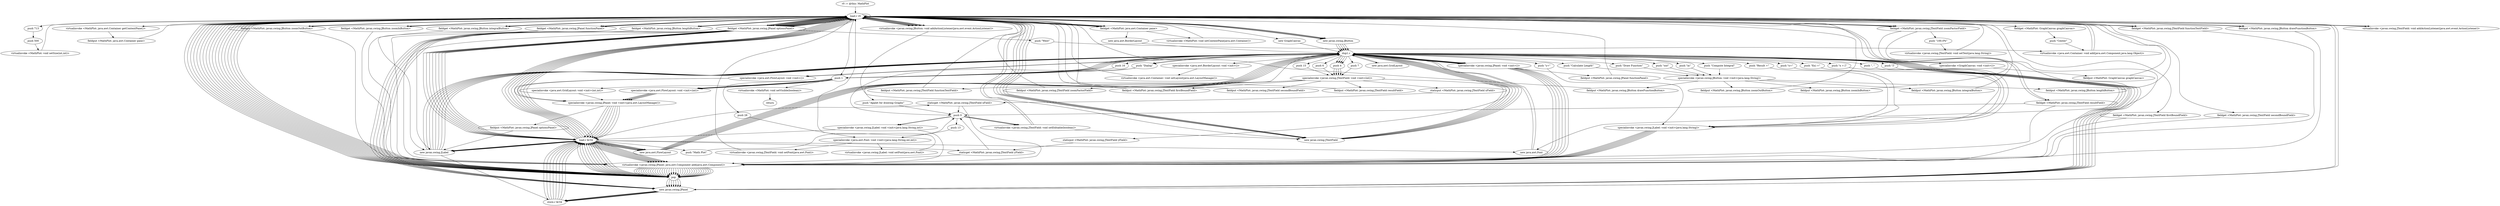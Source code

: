 digraph "" {
    "r0 := @this: MathPlot"
    "load.r r0"
    "r0 := @this: MathPlot"->"load.r r0";
    "push 713"
    "load.r r0"->"push 713";
    "push 500"
    "push 713"->"push 500";
    "virtualinvoke <MathPlot: void setSize(int,int)>"
    "push 500"->"virtualinvoke <MathPlot: void setSize(int,int)>";
    "virtualinvoke <MathPlot: void setSize(int,int)>"->"load.r r0";
    "load.r r0"->"load.r r0";
    "virtualinvoke <MathPlot: java.awt.Container getContentPane()>"
    "load.r r0"->"virtualinvoke <MathPlot: java.awt.Container getContentPane()>";
    "fieldput <MathPlot: java.awt.Container pane>"
    "virtualinvoke <MathPlot: java.awt.Container getContentPane()>"->"fieldput <MathPlot: java.awt.Container pane>";
    "fieldput <MathPlot: java.awt.Container pane>"->"load.r r0";
    "fieldget <MathPlot: java.awt.Container pane>"
    "load.r r0"->"fieldget <MathPlot: java.awt.Container pane>";
    "new java.awt.BorderLayout"
    "fieldget <MathPlot: java.awt.Container pane>"->"new java.awt.BorderLayout";
    "dup1.r"
    "new java.awt.BorderLayout"->"dup1.r";
    "specialinvoke <java.awt.BorderLayout: void <init>()>"
    "dup1.r"->"specialinvoke <java.awt.BorderLayout: void <init>()>";
    "virtualinvoke <java.awt.Container: void setLayout(java.awt.LayoutManager)>"
    "specialinvoke <java.awt.BorderLayout: void <init>()>"->"virtualinvoke <java.awt.Container: void setLayout(java.awt.LayoutManager)>";
    "virtualinvoke <java.awt.Container: void setLayout(java.awt.LayoutManager)>"->"load.r r0";
    "new javax.swing.JTextField"
    "load.r r0"->"new javax.swing.JTextField";
    "new javax.swing.JTextField"->"dup1.r";
    "push 15"
    "dup1.r"->"push 15";
    "specialinvoke <javax.swing.JTextField: void <init>(int)>"
    "push 15"->"specialinvoke <javax.swing.JTextField: void <init>(int)>";
    "fieldput <MathPlot: javax.swing.JTextField functionTextField>"
    "specialinvoke <javax.swing.JTextField: void <init>(int)>"->"fieldput <MathPlot: javax.swing.JTextField functionTextField>";
    "fieldput <MathPlot: javax.swing.JTextField functionTextField>"->"load.r r0";
    "fieldget <MathPlot: javax.swing.JTextField functionTextField>"
    "load.r r0"->"fieldget <MathPlot: javax.swing.JTextField functionTextField>";
    "fieldget <MathPlot: javax.swing.JTextField functionTextField>"->"load.r r0";
    "virtualinvoke <javax.swing.JTextField: void addActionListener(java.awt.event.ActionListener)>"
    "load.r r0"->"virtualinvoke <javax.swing.JTextField: void addActionListener(java.awt.event.ActionListener)>";
    "virtualinvoke <javax.swing.JTextField: void addActionListener(java.awt.event.ActionListener)>"->"load.r r0";
    "new javax.swing.JButton"
    "load.r r0"->"new javax.swing.JButton";
    "new javax.swing.JButton"->"dup1.r";
    "push \"Draw Function\""
    "dup1.r"->"push \"Draw Function\"";
    "specialinvoke <javax.swing.JButton: void <init>(java.lang.String)>"
    "push \"Draw Function\""->"specialinvoke <javax.swing.JButton: void <init>(java.lang.String)>";
    "fieldput <MathPlot: javax.swing.JButton drawFunctionButton>"
    "specialinvoke <javax.swing.JButton: void <init>(java.lang.String)>"->"fieldput <MathPlot: javax.swing.JButton drawFunctionButton>";
    "fieldput <MathPlot: javax.swing.JButton drawFunctionButton>"->"load.r r0";
    "fieldget <MathPlot: javax.swing.JButton drawFunctionButton>"
    "load.r r0"->"fieldget <MathPlot: javax.swing.JButton drawFunctionButton>";
    "fieldget <MathPlot: javax.swing.JButton drawFunctionButton>"->"load.r r0";
    "virtualinvoke <javax.swing.JButton: void addActionListener(java.awt.event.ActionListener)>"
    "load.r r0"->"virtualinvoke <javax.swing.JButton: void addActionListener(java.awt.event.ActionListener)>";
    "virtualinvoke <javax.swing.JButton: void addActionListener(java.awt.event.ActionListener)>"->"load.r r0";
    "load.r r0"->"new javax.swing.JButton";
    "new javax.swing.JButton"->"dup1.r";
    "push \"out\""
    "dup1.r"->"push \"out\"";
    "push \"out\""->"specialinvoke <javax.swing.JButton: void <init>(java.lang.String)>";
    "fieldput <MathPlot: javax.swing.JButton zoomOutButton>"
    "specialinvoke <javax.swing.JButton: void <init>(java.lang.String)>"->"fieldput <MathPlot: javax.swing.JButton zoomOutButton>";
    "fieldput <MathPlot: javax.swing.JButton zoomOutButton>"->"load.r r0";
    "fieldget <MathPlot: javax.swing.JButton zoomOutButton>"
    "load.r r0"->"fieldget <MathPlot: javax.swing.JButton zoomOutButton>";
    "fieldget <MathPlot: javax.swing.JButton zoomOutButton>"->"load.r r0";
    "load.r r0"->"virtualinvoke <javax.swing.JButton: void addActionListener(java.awt.event.ActionListener)>";
    "virtualinvoke <javax.swing.JButton: void addActionListener(java.awt.event.ActionListener)>"->"load.r r0";
    "load.r r0"->"new javax.swing.JTextField";
    "new javax.swing.JTextField"->"dup1.r";
    "push 6"
    "dup1.r"->"push 6";
    "push 6"->"specialinvoke <javax.swing.JTextField: void <init>(int)>";
    "fieldput <MathPlot: javax.swing.JTextField zoomFactorField>"
    "specialinvoke <javax.swing.JTextField: void <init>(int)>"->"fieldput <MathPlot: javax.swing.JTextField zoomFactorField>";
    "fieldput <MathPlot: javax.swing.JTextField zoomFactorField>"->"load.r r0";
    "fieldget <MathPlot: javax.swing.JTextField zoomFactorField>"
    "load.r r0"->"fieldget <MathPlot: javax.swing.JTextField zoomFactorField>";
    "new java.awt.Font"
    "fieldget <MathPlot: javax.swing.JTextField zoomFactorField>"->"new java.awt.Font";
    "new java.awt.Font"->"dup1.r";
    "push \"Dialog\""
    "dup1.r"->"push \"Dialog\"";
    "push 0"
    "push \"Dialog\""->"push 0";
    "push 13"
    "push 0"->"push 13";
    "specialinvoke <java.awt.Font: void <init>(java.lang.String,int,int)>"
    "push 13"->"specialinvoke <java.awt.Font: void <init>(java.lang.String,int,int)>";
    "virtualinvoke <javax.swing.JTextField: void setFont(java.awt.Font)>"
    "specialinvoke <java.awt.Font: void <init>(java.lang.String,int,int)>"->"virtualinvoke <javax.swing.JTextField: void setFont(java.awt.Font)>";
    "virtualinvoke <javax.swing.JTextField: void setFont(java.awt.Font)>"->"load.r r0";
    "load.r r0"->"fieldget <MathPlot: javax.swing.JTextField zoomFactorField>";
    "fieldget <MathPlot: javax.swing.JTextField zoomFactorField>"->"load.r r0";
    "load.r r0"->"virtualinvoke <javax.swing.JTextField: void addActionListener(java.awt.event.ActionListener)>";
    "virtualinvoke <javax.swing.JTextField: void addActionListener(java.awt.event.ActionListener)>"->"load.r r0";
    "load.r r0"->"fieldget <MathPlot: javax.swing.JTextField zoomFactorField>";
    "push \"100.0%\""
    "fieldget <MathPlot: javax.swing.JTextField zoomFactorField>"->"push \"100.0%\"";
    "virtualinvoke <javax.swing.JTextField: void setText(java.lang.String)>"
    "push \"100.0%\""->"virtualinvoke <javax.swing.JTextField: void setText(java.lang.String)>";
    "virtualinvoke <javax.swing.JTextField: void setText(java.lang.String)>"->"load.r r0";
    "load.r r0"->"new javax.swing.JButton";
    "new javax.swing.JButton"->"dup1.r";
    "push \"in\""
    "dup1.r"->"push \"in\"";
    "push \"in\""->"specialinvoke <javax.swing.JButton: void <init>(java.lang.String)>";
    "fieldput <MathPlot: javax.swing.JButton zoomInButton>"
    "specialinvoke <javax.swing.JButton: void <init>(java.lang.String)>"->"fieldput <MathPlot: javax.swing.JButton zoomInButton>";
    "fieldput <MathPlot: javax.swing.JButton zoomInButton>"->"load.r r0";
    "fieldget <MathPlot: javax.swing.JButton zoomInButton>"
    "load.r r0"->"fieldget <MathPlot: javax.swing.JButton zoomInButton>";
    "fieldget <MathPlot: javax.swing.JButton zoomInButton>"->"load.r r0";
    "load.r r0"->"virtualinvoke <javax.swing.JButton: void addActionListener(java.awt.event.ActionListener)>";
    "virtualinvoke <javax.swing.JButton: void addActionListener(java.awt.event.ActionListener)>"->"load.r r0";
    "load.r r0"->"new javax.swing.JTextField";
    "new javax.swing.JTextField"->"dup1.r";
    "push 4"
    "dup1.r"->"push 4";
    "push 4"->"specialinvoke <javax.swing.JTextField: void <init>(int)>";
    "fieldput <MathPlot: javax.swing.JTextField firstBoundField>"
    "specialinvoke <javax.swing.JTextField: void <init>(int)>"->"fieldput <MathPlot: javax.swing.JTextField firstBoundField>";
    "fieldput <MathPlot: javax.swing.JTextField firstBoundField>"->"load.r r0";
    "load.r r0"->"new javax.swing.JTextField";
    "new javax.swing.JTextField"->"dup1.r";
    "dup1.r"->"push 4";
    "push 4"->"specialinvoke <javax.swing.JTextField: void <init>(int)>";
    "fieldput <MathPlot: javax.swing.JTextField secondBoundField>"
    "specialinvoke <javax.swing.JTextField: void <init>(int)>"->"fieldput <MathPlot: javax.swing.JTextField secondBoundField>";
    "fieldput <MathPlot: javax.swing.JTextField secondBoundField>"->"load.r r0";
    "load.r r0"->"new javax.swing.JTextField";
    "new javax.swing.JTextField"->"dup1.r";
    "push 7"
    "dup1.r"->"push 7";
    "push 7"->"specialinvoke <javax.swing.JTextField: void <init>(int)>";
    "fieldput <MathPlot: javax.swing.JTextField resultField>"
    "specialinvoke <javax.swing.JTextField: void <init>(int)>"->"fieldput <MathPlot: javax.swing.JTextField resultField>";
    "fieldput <MathPlot: javax.swing.JTextField resultField>"->"load.r r0";
    "fieldget <MathPlot: javax.swing.JTextField resultField>"
    "load.r r0"->"fieldget <MathPlot: javax.swing.JTextField resultField>";
    "fieldget <MathPlot: javax.swing.JTextField resultField>"->"push 0";
    "virtualinvoke <javax.swing.JTextField: void setEditable(boolean)>"
    "push 0"->"virtualinvoke <javax.swing.JTextField: void setEditable(boolean)>";
    "virtualinvoke <javax.swing.JTextField: void setEditable(boolean)>"->"load.r r0";
    "load.r r0"->"new javax.swing.JButton";
    "new javax.swing.JButton"->"dup1.r";
    "push \"Compute Integral\""
    "dup1.r"->"push \"Compute Integral\"";
    "push \"Compute Integral\""->"specialinvoke <javax.swing.JButton: void <init>(java.lang.String)>";
    "fieldput <MathPlot: javax.swing.JButton integralButton>"
    "specialinvoke <javax.swing.JButton: void <init>(java.lang.String)>"->"fieldput <MathPlot: javax.swing.JButton integralButton>";
    "fieldput <MathPlot: javax.swing.JButton integralButton>"->"load.r r0";
    "fieldget <MathPlot: javax.swing.JButton integralButton>"
    "load.r r0"->"fieldget <MathPlot: javax.swing.JButton integralButton>";
    "fieldget <MathPlot: javax.swing.JButton integralButton>"->"load.r r0";
    "load.r r0"->"virtualinvoke <javax.swing.JButton: void addActionListener(java.awt.event.ActionListener)>";
    "virtualinvoke <javax.swing.JButton: void addActionListener(java.awt.event.ActionListener)>"->"load.r r0";
    "load.r r0"->"new javax.swing.JButton";
    "new javax.swing.JButton"->"dup1.r";
    "push \"Calculate Length\""
    "dup1.r"->"push \"Calculate Length\"";
    "push \"Calculate Length\""->"specialinvoke <javax.swing.JButton: void <init>(java.lang.String)>";
    "fieldput <MathPlot: javax.swing.JButton lengthButton>"
    "specialinvoke <javax.swing.JButton: void <init>(java.lang.String)>"->"fieldput <MathPlot: javax.swing.JButton lengthButton>";
    "fieldput <MathPlot: javax.swing.JButton lengthButton>"->"load.r r0";
    "fieldget <MathPlot: javax.swing.JButton lengthButton>"
    "load.r r0"->"fieldget <MathPlot: javax.swing.JButton lengthButton>";
    "fieldget <MathPlot: javax.swing.JButton lengthButton>"->"load.r r0";
    "load.r r0"->"virtualinvoke <javax.swing.JButton: void addActionListener(java.awt.event.ActionListener)>";
    "virtualinvoke <javax.swing.JButton: void addActionListener(java.awt.event.ActionListener)>"->"new javax.swing.JTextField";
    "new javax.swing.JTextField"->"dup1.r";
    "dup1.r"->"push 4";
    "push 4"->"specialinvoke <javax.swing.JTextField: void <init>(int)>";
    "staticput <MathPlot: javax.swing.JTextField xField>"
    "specialinvoke <javax.swing.JTextField: void <init>(int)>"->"staticput <MathPlot: javax.swing.JTextField xField>";
    "staticget <MathPlot: javax.swing.JTextField xField>"
    "staticput <MathPlot: javax.swing.JTextField xField>"->"staticget <MathPlot: javax.swing.JTextField xField>";
    "staticget <MathPlot: javax.swing.JTextField xField>"->"push 0";
    "push 0"->"virtualinvoke <javax.swing.JTextField: void setEditable(boolean)>";
    "virtualinvoke <javax.swing.JTextField: void setEditable(boolean)>"->"new javax.swing.JTextField";
    "new javax.swing.JTextField"->"dup1.r";
    "dup1.r"->"push 4";
    "push 4"->"specialinvoke <javax.swing.JTextField: void <init>(int)>";
    "staticput <MathPlot: javax.swing.JTextField yField>"
    "specialinvoke <javax.swing.JTextField: void <init>(int)>"->"staticput <MathPlot: javax.swing.JTextField yField>";
    "staticget <MathPlot: javax.swing.JTextField yField>"
    "staticput <MathPlot: javax.swing.JTextField yField>"->"staticget <MathPlot: javax.swing.JTextField yField>";
    "staticget <MathPlot: javax.swing.JTextField yField>"->"push 0";
    "push 0"->"virtualinvoke <javax.swing.JTextField: void setEditable(boolean)>";
    "virtualinvoke <javax.swing.JTextField: void setEditable(boolean)>"->"load.r r0";
    "new javax.swing.JPanel"
    "load.r r0"->"new javax.swing.JPanel";
    "new javax.swing.JPanel"->"dup1.r";
    "new java.awt.GridLayout"
    "dup1.r"->"new java.awt.GridLayout";
    "new java.awt.GridLayout"->"dup1.r";
    "push 16"
    "dup1.r"->"push 16";
    "push 1"
    "push 16"->"push 1";
    "specialinvoke <java.awt.GridLayout: void <init>(int,int)>"
    "push 1"->"specialinvoke <java.awt.GridLayout: void <init>(int,int)>";
    "specialinvoke <javax.swing.JPanel: void <init>(java.awt.LayoutManager)>"
    "specialinvoke <java.awt.GridLayout: void <init>(int,int)>"->"specialinvoke <javax.swing.JPanel: void <init>(java.awt.LayoutManager)>";
    "fieldput <MathPlot: javax.swing.JPanel optionsPanel>"
    "specialinvoke <javax.swing.JPanel: void <init>(java.awt.LayoutManager)>"->"fieldput <MathPlot: javax.swing.JPanel optionsPanel>";
    "new javax.swing.JLabel"
    "fieldput <MathPlot: javax.swing.JPanel optionsPanel>"->"new javax.swing.JLabel";
    "store.r $r34"
    "new javax.swing.JLabel"->"store.r $r34";
    "load.r $r34"
    "store.r $r34"->"load.r $r34";
    "push \"Math Plot\""
    "load.r $r34"->"push \"Math Plot\"";
    "push \"Math Plot\""->"push 0";
    "specialinvoke <javax.swing.JLabel: void <init>(java.lang.String,int)>"
    "push 0"->"specialinvoke <javax.swing.JLabel: void <init>(java.lang.String,int)>";
    "specialinvoke <javax.swing.JLabel: void <init>(java.lang.String,int)>"->"load.r $r34";
    "load.r $r34"->"new java.awt.Font";
    "new java.awt.Font"->"dup1.r";
    "dup1.r"->"push \"Dialog\"";
    "push \"Dialog\""->"push 1";
    "push 28"
    "push 1"->"push 28";
    "push 28"->"specialinvoke <java.awt.Font: void <init>(java.lang.String,int,int)>";
    "virtualinvoke <javax.swing.JLabel: void setFont(java.awt.Font)>"
    "specialinvoke <java.awt.Font: void <init>(java.lang.String,int,int)>"->"virtualinvoke <javax.swing.JLabel: void setFont(java.awt.Font)>";
    "virtualinvoke <javax.swing.JLabel: void setFont(java.awt.Font)>"->"load.r r0";
    "fieldget <MathPlot: javax.swing.JPanel optionsPanel>"
    "load.r r0"->"fieldget <MathPlot: javax.swing.JPanel optionsPanel>";
    "fieldget <MathPlot: javax.swing.JPanel optionsPanel>"->"load.r $r34";
    "virtualinvoke <javax.swing.JPanel: java.awt.Component add(java.awt.Component)>"
    "load.r $r34"->"virtualinvoke <javax.swing.JPanel: java.awt.Component add(java.awt.Component)>";
    "pop"
    "virtualinvoke <javax.swing.JPanel: java.awt.Component add(java.awt.Component)>"->"pop";
    "pop"->"load.r r0";
    "load.r r0"->"fieldget <MathPlot: javax.swing.JPanel optionsPanel>";
    "fieldget <MathPlot: javax.swing.JPanel optionsPanel>"->"new javax.swing.JLabel";
    "new javax.swing.JLabel"->"dup1.r";
    "push \"Applet for drawing Graphs\""
    "dup1.r"->"push \"Applet for drawing Graphs\"";
    "push \"Applet for drawing Graphs\""->"push 0";
    "push 0"->"specialinvoke <javax.swing.JLabel: void <init>(java.lang.String,int)>";
    "specialinvoke <javax.swing.JLabel: void <init>(java.lang.String,int)>"->"virtualinvoke <javax.swing.JPanel: java.awt.Component add(java.awt.Component)>";
    "virtualinvoke <javax.swing.JPanel: java.awt.Component add(java.awt.Component)>"->"pop";
    "pop"->"load.r r0";
    "load.r r0"->"fieldget <MathPlot: javax.swing.JPanel optionsPanel>";
    "fieldget <MathPlot: javax.swing.JPanel optionsPanel>"->"new javax.swing.JPanel";
    "new javax.swing.JPanel"->"dup1.r";
    "specialinvoke <javax.swing.JPanel: void <init>()>"
    "dup1.r"->"specialinvoke <javax.swing.JPanel: void <init>()>";
    "specialinvoke <javax.swing.JPanel: void <init>()>"->"virtualinvoke <javax.swing.JPanel: java.awt.Component add(java.awt.Component)>";
    "virtualinvoke <javax.swing.JPanel: java.awt.Component add(java.awt.Component)>"->"pop";
    "pop"->"load.r r0";
    "load.r r0"->"new javax.swing.JPanel";
    "new javax.swing.JPanel"->"dup1.r";
    "dup1.r"->"specialinvoke <javax.swing.JPanel: void <init>()>";
    "fieldput <MathPlot: javax.swing.JPanel functionPanel>"
    "specialinvoke <javax.swing.JPanel: void <init>()>"->"fieldput <MathPlot: javax.swing.JPanel functionPanel>";
    "fieldput <MathPlot: javax.swing.JPanel functionPanel>"->"load.r r0";
    "fieldget <MathPlot: javax.swing.JPanel functionPanel>"
    "load.r r0"->"fieldget <MathPlot: javax.swing.JPanel functionPanel>";
    "fieldget <MathPlot: javax.swing.JPanel functionPanel>"->"new javax.swing.JLabel";
    "new javax.swing.JLabel"->"dup1.r";
    "push \"f(x) =\""
    "dup1.r"->"push \"f(x) =\"";
    "specialinvoke <javax.swing.JLabel: void <init>(java.lang.String)>"
    "push \"f(x) =\""->"specialinvoke <javax.swing.JLabel: void <init>(java.lang.String)>";
    "specialinvoke <javax.swing.JLabel: void <init>(java.lang.String)>"->"virtualinvoke <javax.swing.JPanel: java.awt.Component add(java.awt.Component)>";
    "virtualinvoke <javax.swing.JPanel: java.awt.Component add(java.awt.Component)>"->"pop";
    "pop"->"load.r r0";
    "load.r r0"->"fieldget <MathPlot: javax.swing.JPanel functionPanel>";
    "fieldget <MathPlot: javax.swing.JPanel functionPanel>"->"load.r r0";
    "load.r r0"->"fieldget <MathPlot: javax.swing.JTextField functionTextField>";
    "fieldget <MathPlot: javax.swing.JTextField functionTextField>"->"virtualinvoke <javax.swing.JPanel: java.awt.Component add(java.awt.Component)>";
    "virtualinvoke <javax.swing.JPanel: java.awt.Component add(java.awt.Component)>"->"pop";
    "pop"->"load.r r0";
    "load.r r0"->"fieldget <MathPlot: javax.swing.JPanel optionsPanel>";
    "fieldget <MathPlot: javax.swing.JPanel optionsPanel>"->"load.r r0";
    "load.r r0"->"fieldget <MathPlot: javax.swing.JPanel functionPanel>";
    "fieldget <MathPlot: javax.swing.JPanel functionPanel>"->"virtualinvoke <javax.swing.JPanel: java.awt.Component add(java.awt.Component)>";
    "virtualinvoke <javax.swing.JPanel: java.awt.Component add(java.awt.Component)>"->"pop";
    "pop"->"new javax.swing.JPanel";
    "new javax.swing.JPanel"->"store.r $r34";
    "store.r $r34"->"load.r $r34";
    "new java.awt.FlowLayout"
    "load.r $r34"->"new java.awt.FlowLayout";
    "new java.awt.FlowLayout"->"dup1.r";
    "dup1.r"->"push 1";
    "specialinvoke <java.awt.FlowLayout: void <init>(int)>"
    "push 1"->"specialinvoke <java.awt.FlowLayout: void <init>(int)>";
    "specialinvoke <java.awt.FlowLayout: void <init>(int)>"->"specialinvoke <javax.swing.JPanel: void <init>(java.awt.LayoutManager)>";
    "specialinvoke <javax.swing.JPanel: void <init>(java.awt.LayoutManager)>"->"load.r $r34";
    "load.r $r34"->"load.r r0";
    "load.r r0"->"fieldget <MathPlot: javax.swing.JButton drawFunctionButton>";
    "fieldget <MathPlot: javax.swing.JButton drawFunctionButton>"->"virtualinvoke <javax.swing.JPanel: java.awt.Component add(java.awt.Component)>";
    "virtualinvoke <javax.swing.JPanel: java.awt.Component add(java.awt.Component)>"->"pop";
    "pop"->"load.r r0";
    "load.r r0"->"fieldget <MathPlot: javax.swing.JPanel optionsPanel>";
    "fieldget <MathPlot: javax.swing.JPanel optionsPanel>"->"load.r $r34";
    "load.r $r34"->"virtualinvoke <javax.swing.JPanel: java.awt.Component add(java.awt.Component)>";
    "virtualinvoke <javax.swing.JPanel: java.awt.Component add(java.awt.Component)>"->"pop";
    "pop"->"load.r r0";
    "load.r r0"->"fieldget <MathPlot: javax.swing.JPanel optionsPanel>";
    "fieldget <MathPlot: javax.swing.JPanel optionsPanel>"->"new javax.swing.JPanel";
    "new javax.swing.JPanel"->"dup1.r";
    "dup1.r"->"specialinvoke <javax.swing.JPanel: void <init>()>";
    "specialinvoke <javax.swing.JPanel: void <init>()>"->"virtualinvoke <javax.swing.JPanel: java.awt.Component add(java.awt.Component)>";
    "virtualinvoke <javax.swing.JPanel: java.awt.Component add(java.awt.Component)>"->"pop";
    "pop"->"new javax.swing.JPanel";
    "new javax.swing.JPanel"->"store.r $r34";
    "store.r $r34"->"load.r $r34";
    "load.r $r34"->"new java.awt.FlowLayout";
    "new java.awt.FlowLayout"->"dup1.r";
    "dup1.r"->"push 1";
    "push 1"->"specialinvoke <java.awt.FlowLayout: void <init>(int)>";
    "specialinvoke <java.awt.FlowLayout: void <init>(int)>"->"specialinvoke <javax.swing.JPanel: void <init>(java.awt.LayoutManager)>";
    "specialinvoke <javax.swing.JPanel: void <init>(java.awt.LayoutManager)>"->"load.r $r34";
    "load.r $r34"->"load.r r0";
    "load.r r0"->"fieldget <MathPlot: javax.swing.JButton zoomOutButton>";
    "fieldget <MathPlot: javax.swing.JButton zoomOutButton>"->"virtualinvoke <javax.swing.JPanel: java.awt.Component add(java.awt.Component)>";
    "virtualinvoke <javax.swing.JPanel: java.awt.Component add(java.awt.Component)>"->"pop";
    "pop"->"load.r $r34";
    "load.r $r34"->"load.r r0";
    "load.r r0"->"fieldget <MathPlot: javax.swing.JTextField zoomFactorField>";
    "fieldget <MathPlot: javax.swing.JTextField zoomFactorField>"->"virtualinvoke <javax.swing.JPanel: java.awt.Component add(java.awt.Component)>";
    "virtualinvoke <javax.swing.JPanel: java.awt.Component add(java.awt.Component)>"->"pop";
    "pop"->"load.r $r34";
    "load.r $r34"->"load.r r0";
    "load.r r0"->"fieldget <MathPlot: javax.swing.JButton zoomInButton>";
    "fieldget <MathPlot: javax.swing.JButton zoomInButton>"->"virtualinvoke <javax.swing.JPanel: java.awt.Component add(java.awt.Component)>";
    "virtualinvoke <javax.swing.JPanel: java.awt.Component add(java.awt.Component)>"->"pop";
    "pop"->"load.r r0";
    "load.r r0"->"fieldget <MathPlot: javax.swing.JPanel optionsPanel>";
    "fieldget <MathPlot: javax.swing.JPanel optionsPanel>"->"load.r $r34";
    "load.r $r34"->"virtualinvoke <javax.swing.JPanel: java.awt.Component add(java.awt.Component)>";
    "virtualinvoke <javax.swing.JPanel: java.awt.Component add(java.awt.Component)>"->"pop";
    "pop"->"load.r r0";
    "load.r r0"->"fieldget <MathPlot: javax.swing.JPanel optionsPanel>";
    "fieldget <MathPlot: javax.swing.JPanel optionsPanel>"->"new javax.swing.JPanel";
    "new javax.swing.JPanel"->"dup1.r";
    "dup1.r"->"specialinvoke <javax.swing.JPanel: void <init>()>";
    "specialinvoke <javax.swing.JPanel: void <init>()>"->"virtualinvoke <javax.swing.JPanel: java.awt.Component add(java.awt.Component)>";
    "virtualinvoke <javax.swing.JPanel: java.awt.Component add(java.awt.Component)>"->"pop";
    "pop"->"load.r r0";
    "load.r r0"->"fieldget <MathPlot: javax.swing.JPanel optionsPanel>";
    "fieldget <MathPlot: javax.swing.JPanel optionsPanel>"->"new javax.swing.JPanel";
    "new javax.swing.JPanel"->"dup1.r";
    "dup1.r"->"specialinvoke <javax.swing.JPanel: void <init>()>";
    "specialinvoke <javax.swing.JPanel: void <init>()>"->"virtualinvoke <javax.swing.JPanel: java.awt.Component add(java.awt.Component)>";
    "virtualinvoke <javax.swing.JPanel: java.awt.Component add(java.awt.Component)>"->"pop";
    "pop"->"new javax.swing.JPanel";
    "new javax.swing.JPanel"->"store.r $r34";
    "store.r $r34"->"load.r $r34";
    "load.r $r34"->"new java.awt.FlowLayout";
    "new java.awt.FlowLayout"->"dup1.r";
    "dup1.r"->"push 1";
    "push 1"->"specialinvoke <java.awt.FlowLayout: void <init>(int)>";
    "specialinvoke <java.awt.FlowLayout: void <init>(int)>"->"specialinvoke <javax.swing.JPanel: void <init>(java.awt.LayoutManager)>";
    "specialinvoke <javax.swing.JPanel: void <init>(java.awt.LayoutManager)>"->"load.r $r34";
    "load.r $r34"->"new javax.swing.JLabel";
    "new javax.swing.JLabel"->"dup1.r";
    "push \"x = [\""
    "dup1.r"->"push \"x = [\"";
    "push \"x = [\""->"specialinvoke <javax.swing.JLabel: void <init>(java.lang.String)>";
    "specialinvoke <javax.swing.JLabel: void <init>(java.lang.String)>"->"virtualinvoke <javax.swing.JPanel: java.awt.Component add(java.awt.Component)>";
    "virtualinvoke <javax.swing.JPanel: java.awt.Component add(java.awt.Component)>"->"pop";
    "pop"->"load.r $r34";
    "load.r $r34"->"load.r r0";
    "fieldget <MathPlot: javax.swing.JTextField firstBoundField>"
    "load.r r0"->"fieldget <MathPlot: javax.swing.JTextField firstBoundField>";
    "fieldget <MathPlot: javax.swing.JTextField firstBoundField>"->"virtualinvoke <javax.swing.JPanel: java.awt.Component add(java.awt.Component)>";
    "virtualinvoke <javax.swing.JPanel: java.awt.Component add(java.awt.Component)>"->"pop";
    "pop"->"load.r $r34";
    "load.r $r34"->"new javax.swing.JLabel";
    "new javax.swing.JLabel"->"dup1.r";
    "push \", \""
    "dup1.r"->"push \", \"";
    "push \", \""->"specialinvoke <javax.swing.JLabel: void <init>(java.lang.String)>";
    "specialinvoke <javax.swing.JLabel: void <init>(java.lang.String)>"->"virtualinvoke <javax.swing.JPanel: java.awt.Component add(java.awt.Component)>";
    "virtualinvoke <javax.swing.JPanel: java.awt.Component add(java.awt.Component)>"->"pop";
    "pop"->"load.r $r34";
    "load.r $r34"->"load.r r0";
    "fieldget <MathPlot: javax.swing.JTextField secondBoundField>"
    "load.r r0"->"fieldget <MathPlot: javax.swing.JTextField secondBoundField>";
    "fieldget <MathPlot: javax.swing.JTextField secondBoundField>"->"virtualinvoke <javax.swing.JPanel: java.awt.Component add(java.awt.Component)>";
    "virtualinvoke <javax.swing.JPanel: java.awt.Component add(java.awt.Component)>"->"pop";
    "pop"->"load.r $r34";
    "load.r $r34"->"new javax.swing.JLabel";
    "new javax.swing.JLabel"->"dup1.r";
    "push \"]\""
    "dup1.r"->"push \"]\"";
    "push \"]\""->"specialinvoke <javax.swing.JLabel: void <init>(java.lang.String)>";
    "specialinvoke <javax.swing.JLabel: void <init>(java.lang.String)>"->"virtualinvoke <javax.swing.JPanel: java.awt.Component add(java.awt.Component)>";
    "virtualinvoke <javax.swing.JPanel: java.awt.Component add(java.awt.Component)>"->"pop";
    "pop"->"load.r r0";
    "load.r r0"->"fieldget <MathPlot: javax.swing.JPanel optionsPanel>";
    "fieldget <MathPlot: javax.swing.JPanel optionsPanel>"->"load.r $r34";
    "load.r $r34"->"virtualinvoke <javax.swing.JPanel: java.awt.Component add(java.awt.Component)>";
    "virtualinvoke <javax.swing.JPanel: java.awt.Component add(java.awt.Component)>"->"pop";
    "pop"->"new javax.swing.JPanel";
    "new javax.swing.JPanel"->"store.r $r34";
    "store.r $r34"->"load.r $r34";
    "load.r $r34"->"new java.awt.FlowLayout";
    "new java.awt.FlowLayout"->"dup1.r";
    "dup1.r"->"push 1";
    "push 1"->"specialinvoke <java.awt.FlowLayout: void <init>(int)>";
    "specialinvoke <java.awt.FlowLayout: void <init>(int)>"->"specialinvoke <javax.swing.JPanel: void <init>(java.awt.LayoutManager)>";
    "specialinvoke <javax.swing.JPanel: void <init>(java.awt.LayoutManager)>"->"load.r $r34";
    "load.r $r34"->"new javax.swing.JLabel";
    "new javax.swing.JLabel"->"dup1.r";
    "push \"Result =\""
    "dup1.r"->"push \"Result =\"";
    "push \"Result =\""->"specialinvoke <javax.swing.JLabel: void <init>(java.lang.String)>";
    "specialinvoke <javax.swing.JLabel: void <init>(java.lang.String)>"->"virtualinvoke <javax.swing.JPanel: java.awt.Component add(java.awt.Component)>";
    "virtualinvoke <javax.swing.JPanel: java.awt.Component add(java.awt.Component)>"->"pop";
    "pop"->"load.r $r34";
    "load.r $r34"->"load.r r0";
    "load.r r0"->"fieldget <MathPlot: javax.swing.JTextField resultField>";
    "fieldget <MathPlot: javax.swing.JTextField resultField>"->"virtualinvoke <javax.swing.JPanel: java.awt.Component add(java.awt.Component)>";
    "virtualinvoke <javax.swing.JPanel: java.awt.Component add(java.awt.Component)>"->"pop";
    "pop"->"load.r r0";
    "load.r r0"->"fieldget <MathPlot: javax.swing.JPanel optionsPanel>";
    "fieldget <MathPlot: javax.swing.JPanel optionsPanel>"->"load.r $r34";
    "load.r $r34"->"virtualinvoke <javax.swing.JPanel: java.awt.Component add(java.awt.Component)>";
    "virtualinvoke <javax.swing.JPanel: java.awt.Component add(java.awt.Component)>"->"pop";
    "pop"->"new javax.swing.JPanel";
    "new javax.swing.JPanel"->"store.r $r34";
    "store.r $r34"->"load.r $r34";
    "load.r $r34"->"new java.awt.FlowLayout";
    "new java.awt.FlowLayout"->"dup1.r";
    "specialinvoke <java.awt.FlowLayout: void <init>()>"
    "dup1.r"->"specialinvoke <java.awt.FlowLayout: void <init>()>";
    "specialinvoke <java.awt.FlowLayout: void <init>()>"->"specialinvoke <javax.swing.JPanel: void <init>(java.awt.LayoutManager)>";
    "specialinvoke <javax.swing.JPanel: void <init>(java.awt.LayoutManager)>"->"load.r $r34";
    "load.r $r34"->"load.r r0";
    "load.r r0"->"fieldget <MathPlot: javax.swing.JButton integralButton>";
    "fieldget <MathPlot: javax.swing.JButton integralButton>"->"virtualinvoke <javax.swing.JPanel: java.awt.Component add(java.awt.Component)>";
    "virtualinvoke <javax.swing.JPanel: java.awt.Component add(java.awt.Component)>"->"pop";
    "pop"->"load.r r0";
    "load.r r0"->"fieldget <MathPlot: javax.swing.JPanel optionsPanel>";
    "fieldget <MathPlot: javax.swing.JPanel optionsPanel>"->"load.r $r34";
    "load.r $r34"->"virtualinvoke <javax.swing.JPanel: java.awt.Component add(java.awt.Component)>";
    "virtualinvoke <javax.swing.JPanel: java.awt.Component add(java.awt.Component)>"->"pop";
    "pop"->"new javax.swing.JPanel";
    "new javax.swing.JPanel"->"store.r $r34";
    "store.r $r34"->"load.r $r34";
    "load.r $r34"->"new java.awt.FlowLayout";
    "new java.awt.FlowLayout"->"dup1.r";
    "dup1.r"->"specialinvoke <java.awt.FlowLayout: void <init>()>";
    "specialinvoke <java.awt.FlowLayout: void <init>()>"->"specialinvoke <javax.swing.JPanel: void <init>(java.awt.LayoutManager)>";
    "specialinvoke <javax.swing.JPanel: void <init>(java.awt.LayoutManager)>"->"load.r $r34";
    "load.r $r34"->"load.r r0";
    "load.r r0"->"fieldget <MathPlot: javax.swing.JButton lengthButton>";
    "fieldget <MathPlot: javax.swing.JButton lengthButton>"->"virtualinvoke <javax.swing.JPanel: java.awt.Component add(java.awt.Component)>";
    "virtualinvoke <javax.swing.JPanel: java.awt.Component add(java.awt.Component)>"->"pop";
    "pop"->"load.r r0";
    "load.r r0"->"fieldget <MathPlot: javax.swing.JPanel optionsPanel>";
    "fieldget <MathPlot: javax.swing.JPanel optionsPanel>"->"load.r $r34";
    "load.r $r34"->"virtualinvoke <javax.swing.JPanel: java.awt.Component add(java.awt.Component)>";
    "virtualinvoke <javax.swing.JPanel: java.awt.Component add(java.awt.Component)>"->"pop";
    "pop"->"load.r r0";
    "load.r r0"->"fieldget <MathPlot: javax.swing.JPanel optionsPanel>";
    "fieldget <MathPlot: javax.swing.JPanel optionsPanel>"->"new javax.swing.JPanel";
    "new javax.swing.JPanel"->"dup1.r";
    "dup1.r"->"specialinvoke <javax.swing.JPanel: void <init>()>";
    "specialinvoke <javax.swing.JPanel: void <init>()>"->"virtualinvoke <javax.swing.JPanel: java.awt.Component add(java.awt.Component)>";
    "virtualinvoke <javax.swing.JPanel: java.awt.Component add(java.awt.Component)>"->"pop";
    "pop"->"load.r r0";
    "load.r r0"->"fieldget <MathPlot: javax.swing.JPanel optionsPanel>";
    "fieldget <MathPlot: javax.swing.JPanel optionsPanel>"->"new javax.swing.JPanel";
    "new javax.swing.JPanel"->"dup1.r";
    "dup1.r"->"specialinvoke <javax.swing.JPanel: void <init>()>";
    "specialinvoke <javax.swing.JPanel: void <init>()>"->"virtualinvoke <javax.swing.JPanel: java.awt.Component add(java.awt.Component)>";
    "virtualinvoke <javax.swing.JPanel: java.awt.Component add(java.awt.Component)>"->"pop";
    "pop"->"new javax.swing.JPanel";
    "new javax.swing.JPanel"->"store.r $r34";
    "store.r $r34"->"load.r $r34";
    "load.r $r34"->"new java.awt.FlowLayout";
    "new java.awt.FlowLayout"->"dup1.r";
    "dup1.r"->"push 1";
    "push 1"->"specialinvoke <java.awt.FlowLayout: void <init>(int)>";
    "specialinvoke <java.awt.FlowLayout: void <init>(int)>"->"specialinvoke <javax.swing.JPanel: void <init>(java.awt.LayoutManager)>";
    "specialinvoke <javax.swing.JPanel: void <init>(java.awt.LayoutManager)>"->"load.r $r34";
    "load.r $r34"->"new javax.swing.JLabel";
    "new javax.swing.JLabel"->"dup1.r";
    "push \"x=\""
    "dup1.r"->"push \"x=\"";
    "push \"x=\""->"specialinvoke <javax.swing.JLabel: void <init>(java.lang.String)>";
    "specialinvoke <javax.swing.JLabel: void <init>(java.lang.String)>"->"virtualinvoke <javax.swing.JPanel: java.awt.Component add(java.awt.Component)>";
    "virtualinvoke <javax.swing.JPanel: java.awt.Component add(java.awt.Component)>"->"pop";
    "pop"->"load.r $r34";
    "load.r $r34"->"staticget <MathPlot: javax.swing.JTextField xField>";
    "staticget <MathPlot: javax.swing.JTextField xField>"->"virtualinvoke <javax.swing.JPanel: java.awt.Component add(java.awt.Component)>";
    "virtualinvoke <javax.swing.JPanel: java.awt.Component add(java.awt.Component)>"->"pop";
    "pop"->"load.r $r34";
    "load.r $r34"->"new javax.swing.JLabel";
    "new javax.swing.JLabel"->"dup1.r";
    "push \"y=\""
    "dup1.r"->"push \"y=\"";
    "push \"y=\""->"specialinvoke <javax.swing.JLabel: void <init>(java.lang.String)>";
    "specialinvoke <javax.swing.JLabel: void <init>(java.lang.String)>"->"virtualinvoke <javax.swing.JPanel: java.awt.Component add(java.awt.Component)>";
    "virtualinvoke <javax.swing.JPanel: java.awt.Component add(java.awt.Component)>"->"pop";
    "pop"->"load.r $r34";
    "load.r $r34"->"staticget <MathPlot: javax.swing.JTextField yField>";
    "staticget <MathPlot: javax.swing.JTextField yField>"->"virtualinvoke <javax.swing.JPanel: java.awt.Component add(java.awt.Component)>";
    "virtualinvoke <javax.swing.JPanel: java.awt.Component add(java.awt.Component)>"->"pop";
    "pop"->"load.r r0";
    "load.r r0"->"fieldget <MathPlot: javax.swing.JPanel optionsPanel>";
    "fieldget <MathPlot: javax.swing.JPanel optionsPanel>"->"load.r $r34";
    "load.r $r34"->"virtualinvoke <javax.swing.JPanel: java.awt.Component add(java.awt.Component)>";
    "virtualinvoke <javax.swing.JPanel: java.awt.Component add(java.awt.Component)>"->"pop";
    "pop"->"load.r r0";
    "load.r r0"->"fieldget <MathPlot: java.awt.Container pane>";
    "fieldget <MathPlot: java.awt.Container pane>"->"load.r r0";
    "load.r r0"->"fieldget <MathPlot: javax.swing.JPanel optionsPanel>";
    "push \"West\""
    "fieldget <MathPlot: javax.swing.JPanel optionsPanel>"->"push \"West\"";
    "virtualinvoke <java.awt.Container: void add(java.awt.Component,java.lang.Object)>"
    "push \"West\""->"virtualinvoke <java.awt.Container: void add(java.awt.Component,java.lang.Object)>";
    "virtualinvoke <java.awt.Container: void add(java.awt.Component,java.lang.Object)>"->"load.r r0";
    "new GraphCanvas"
    "load.r r0"->"new GraphCanvas";
    "new GraphCanvas"->"dup1.r";
    "specialinvoke <GraphCanvas: void <init>()>"
    "dup1.r"->"specialinvoke <GraphCanvas: void <init>()>";
    "fieldput <MathPlot: GraphCanvas graphCanvas>"
    "specialinvoke <GraphCanvas: void <init>()>"->"fieldput <MathPlot: GraphCanvas graphCanvas>";
    "fieldput <MathPlot: GraphCanvas graphCanvas>"->"load.r r0";
    "load.r r0"->"fieldget <MathPlot: java.awt.Container pane>";
    "fieldget <MathPlot: java.awt.Container pane>"->"load.r r0";
    "fieldget <MathPlot: GraphCanvas graphCanvas>"
    "load.r r0"->"fieldget <MathPlot: GraphCanvas graphCanvas>";
    "push \"Center\""
    "fieldget <MathPlot: GraphCanvas graphCanvas>"->"push \"Center\"";
    "push \"Center\""->"virtualinvoke <java.awt.Container: void add(java.awt.Component,java.lang.Object)>";
    "virtualinvoke <java.awt.Container: void add(java.awt.Component,java.lang.Object)>"->"load.r r0";
    "load.r r0"->"load.r r0";
    "load.r r0"->"fieldget <MathPlot: java.awt.Container pane>";
    "virtualinvoke <MathPlot: void setContentPane(java.awt.Container)>"
    "fieldget <MathPlot: java.awt.Container pane>"->"virtualinvoke <MathPlot: void setContentPane(java.awt.Container)>";
    "virtualinvoke <MathPlot: void setContentPane(java.awt.Container)>"->"load.r r0";
    "load.r r0"->"push 1";
    "virtualinvoke <MathPlot: void setVisible(boolean)>"
    "push 1"->"virtualinvoke <MathPlot: void setVisible(boolean)>";
    "return"
    "virtualinvoke <MathPlot: void setVisible(boolean)>"->"return";
}
